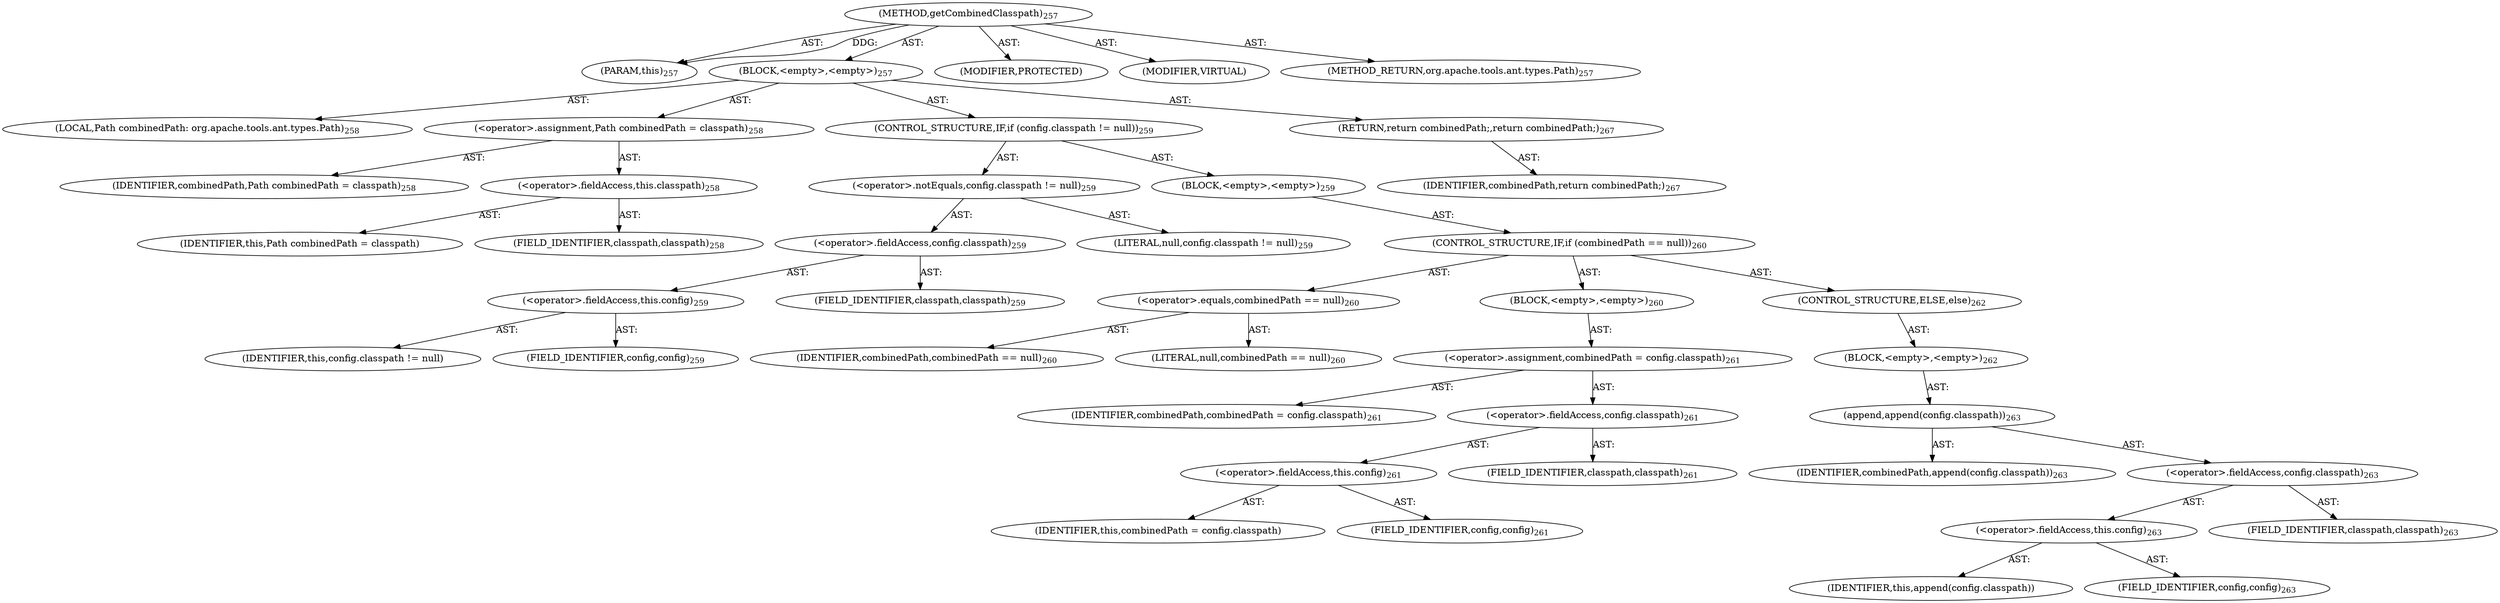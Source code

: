 digraph "getCombinedClasspath" {  
"111669149706" [label = <(METHOD,getCombinedClasspath)<SUB>257</SUB>> ]
"115964117018" [label = <(PARAM,this)<SUB>257</SUB>> ]
"25769803787" [label = <(BLOCK,&lt;empty&gt;,&lt;empty&gt;)<SUB>257</SUB>> ]
"94489280512" [label = <(LOCAL,Path combinedPath: org.apache.tools.ant.types.Path)<SUB>258</SUB>> ]
"30064771101" [label = <(&lt;operator&gt;.assignment,Path combinedPath = classpath)<SUB>258</SUB>> ]
"68719476791" [label = <(IDENTIFIER,combinedPath,Path combinedPath = classpath)<SUB>258</SUB>> ]
"30064771102" [label = <(&lt;operator&gt;.fieldAccess,this.classpath)<SUB>258</SUB>> ]
"68719476792" [label = <(IDENTIFIER,this,Path combinedPath = classpath)> ]
"55834574864" [label = <(FIELD_IDENTIFIER,classpath,classpath)<SUB>258</SUB>> ]
"47244640257" [label = <(CONTROL_STRUCTURE,IF,if (config.classpath != null))<SUB>259</SUB>> ]
"30064771103" [label = <(&lt;operator&gt;.notEquals,config.classpath != null)<SUB>259</SUB>> ]
"30064771104" [label = <(&lt;operator&gt;.fieldAccess,config.classpath)<SUB>259</SUB>> ]
"30064771105" [label = <(&lt;operator&gt;.fieldAccess,this.config)<SUB>259</SUB>> ]
"68719476793" [label = <(IDENTIFIER,this,config.classpath != null)> ]
"55834574865" [label = <(FIELD_IDENTIFIER,config,config)<SUB>259</SUB>> ]
"55834574866" [label = <(FIELD_IDENTIFIER,classpath,classpath)<SUB>259</SUB>> ]
"90194313220" [label = <(LITERAL,null,config.classpath != null)<SUB>259</SUB>> ]
"25769803788" [label = <(BLOCK,&lt;empty&gt;,&lt;empty&gt;)<SUB>259</SUB>> ]
"47244640258" [label = <(CONTROL_STRUCTURE,IF,if (combinedPath == null))<SUB>260</SUB>> ]
"30064771106" [label = <(&lt;operator&gt;.equals,combinedPath == null)<SUB>260</SUB>> ]
"68719476794" [label = <(IDENTIFIER,combinedPath,combinedPath == null)<SUB>260</SUB>> ]
"90194313221" [label = <(LITERAL,null,combinedPath == null)<SUB>260</SUB>> ]
"25769803789" [label = <(BLOCK,&lt;empty&gt;,&lt;empty&gt;)<SUB>260</SUB>> ]
"30064771107" [label = <(&lt;operator&gt;.assignment,combinedPath = config.classpath)<SUB>261</SUB>> ]
"68719476795" [label = <(IDENTIFIER,combinedPath,combinedPath = config.classpath)<SUB>261</SUB>> ]
"30064771108" [label = <(&lt;operator&gt;.fieldAccess,config.classpath)<SUB>261</SUB>> ]
"30064771109" [label = <(&lt;operator&gt;.fieldAccess,this.config)<SUB>261</SUB>> ]
"68719476796" [label = <(IDENTIFIER,this,combinedPath = config.classpath)> ]
"55834574867" [label = <(FIELD_IDENTIFIER,config,config)<SUB>261</SUB>> ]
"55834574868" [label = <(FIELD_IDENTIFIER,classpath,classpath)<SUB>261</SUB>> ]
"47244640259" [label = <(CONTROL_STRUCTURE,ELSE,else)<SUB>262</SUB>> ]
"25769803790" [label = <(BLOCK,&lt;empty&gt;,&lt;empty&gt;)<SUB>262</SUB>> ]
"30064771110" [label = <(append,append(config.classpath))<SUB>263</SUB>> ]
"68719476797" [label = <(IDENTIFIER,combinedPath,append(config.classpath))<SUB>263</SUB>> ]
"30064771111" [label = <(&lt;operator&gt;.fieldAccess,config.classpath)<SUB>263</SUB>> ]
"30064771112" [label = <(&lt;operator&gt;.fieldAccess,this.config)<SUB>263</SUB>> ]
"68719476798" [label = <(IDENTIFIER,this,append(config.classpath))> ]
"55834574869" [label = <(FIELD_IDENTIFIER,config,config)<SUB>263</SUB>> ]
"55834574870" [label = <(FIELD_IDENTIFIER,classpath,classpath)<SUB>263</SUB>> ]
"146028888069" [label = <(RETURN,return combinedPath;,return combinedPath;)<SUB>267</SUB>> ]
"68719476799" [label = <(IDENTIFIER,combinedPath,return combinedPath;)<SUB>267</SUB>> ]
"133143986223" [label = <(MODIFIER,PROTECTED)> ]
"133143986224" [label = <(MODIFIER,VIRTUAL)> ]
"128849018890" [label = <(METHOD_RETURN,org.apache.tools.ant.types.Path)<SUB>257</SUB>> ]
  "111669149706" -> "115964117018"  [ label = "AST: "] 
  "111669149706" -> "25769803787"  [ label = "AST: "] 
  "111669149706" -> "133143986223"  [ label = "AST: "] 
  "111669149706" -> "133143986224"  [ label = "AST: "] 
  "111669149706" -> "128849018890"  [ label = "AST: "] 
  "25769803787" -> "94489280512"  [ label = "AST: "] 
  "25769803787" -> "30064771101"  [ label = "AST: "] 
  "25769803787" -> "47244640257"  [ label = "AST: "] 
  "25769803787" -> "146028888069"  [ label = "AST: "] 
  "30064771101" -> "68719476791"  [ label = "AST: "] 
  "30064771101" -> "30064771102"  [ label = "AST: "] 
  "30064771102" -> "68719476792"  [ label = "AST: "] 
  "30064771102" -> "55834574864"  [ label = "AST: "] 
  "47244640257" -> "30064771103"  [ label = "AST: "] 
  "47244640257" -> "25769803788"  [ label = "AST: "] 
  "30064771103" -> "30064771104"  [ label = "AST: "] 
  "30064771103" -> "90194313220"  [ label = "AST: "] 
  "30064771104" -> "30064771105"  [ label = "AST: "] 
  "30064771104" -> "55834574866"  [ label = "AST: "] 
  "30064771105" -> "68719476793"  [ label = "AST: "] 
  "30064771105" -> "55834574865"  [ label = "AST: "] 
  "25769803788" -> "47244640258"  [ label = "AST: "] 
  "47244640258" -> "30064771106"  [ label = "AST: "] 
  "47244640258" -> "25769803789"  [ label = "AST: "] 
  "47244640258" -> "47244640259"  [ label = "AST: "] 
  "30064771106" -> "68719476794"  [ label = "AST: "] 
  "30064771106" -> "90194313221"  [ label = "AST: "] 
  "25769803789" -> "30064771107"  [ label = "AST: "] 
  "30064771107" -> "68719476795"  [ label = "AST: "] 
  "30064771107" -> "30064771108"  [ label = "AST: "] 
  "30064771108" -> "30064771109"  [ label = "AST: "] 
  "30064771108" -> "55834574868"  [ label = "AST: "] 
  "30064771109" -> "68719476796"  [ label = "AST: "] 
  "30064771109" -> "55834574867"  [ label = "AST: "] 
  "47244640259" -> "25769803790"  [ label = "AST: "] 
  "25769803790" -> "30064771110"  [ label = "AST: "] 
  "30064771110" -> "68719476797"  [ label = "AST: "] 
  "30064771110" -> "30064771111"  [ label = "AST: "] 
  "30064771111" -> "30064771112"  [ label = "AST: "] 
  "30064771111" -> "55834574870"  [ label = "AST: "] 
  "30064771112" -> "68719476798"  [ label = "AST: "] 
  "30064771112" -> "55834574869"  [ label = "AST: "] 
  "146028888069" -> "68719476799"  [ label = "AST: "] 
  "111669149706" -> "115964117018"  [ label = "DDG: "] 
}
